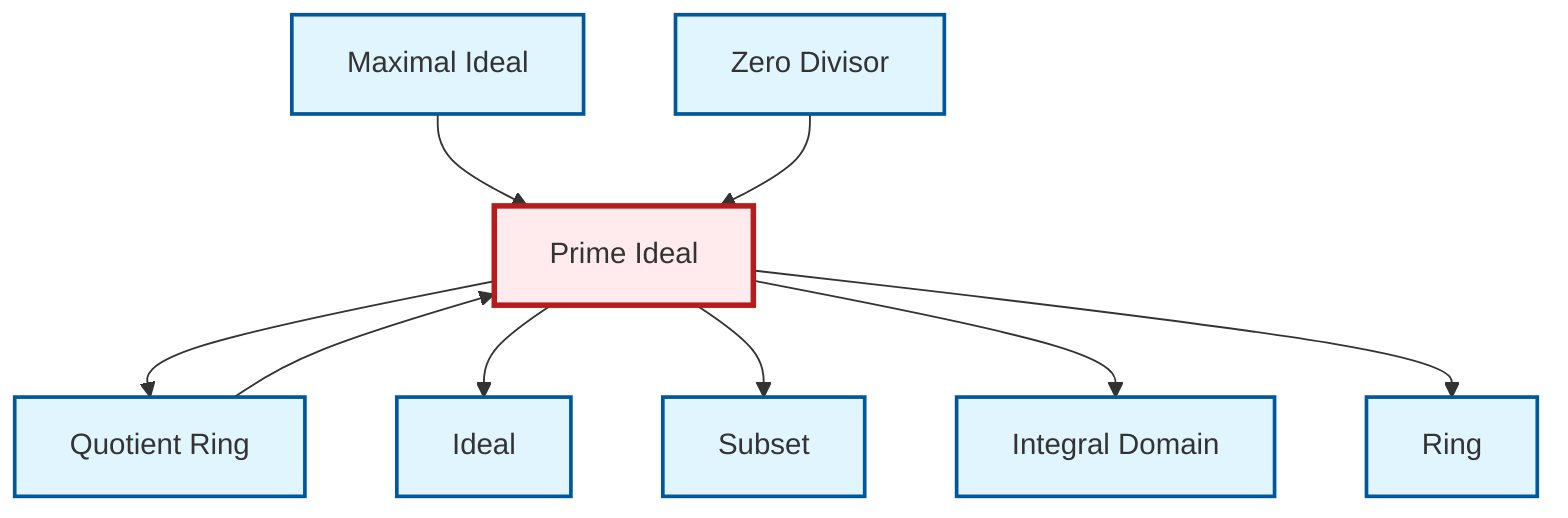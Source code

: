 graph TD
    classDef definition fill:#e1f5fe,stroke:#01579b,stroke-width:2px
    classDef theorem fill:#f3e5f5,stroke:#4a148c,stroke-width:2px
    classDef axiom fill:#fff3e0,stroke:#e65100,stroke-width:2px
    classDef example fill:#e8f5e9,stroke:#1b5e20,stroke-width:2px
    classDef current fill:#ffebee,stroke:#b71c1c,stroke-width:3px
    def-prime-ideal["Prime Ideal"]:::definition
    def-quotient-ring["Quotient Ring"]:::definition
    def-maximal-ideal["Maximal Ideal"]:::definition
    def-ideal["Ideal"]:::definition
    def-integral-domain["Integral Domain"]:::definition
    def-subset["Subset"]:::definition
    def-zero-divisor["Zero Divisor"]:::definition
    def-ring["Ring"]:::definition
    def-maximal-ideal --> def-prime-ideal
    def-prime-ideal --> def-quotient-ring
    def-prime-ideal --> def-ideal
    def-zero-divisor --> def-prime-ideal
    def-prime-ideal --> def-subset
    def-prime-ideal --> def-integral-domain
    def-prime-ideal --> def-ring
    def-quotient-ring --> def-prime-ideal
    class def-prime-ideal current